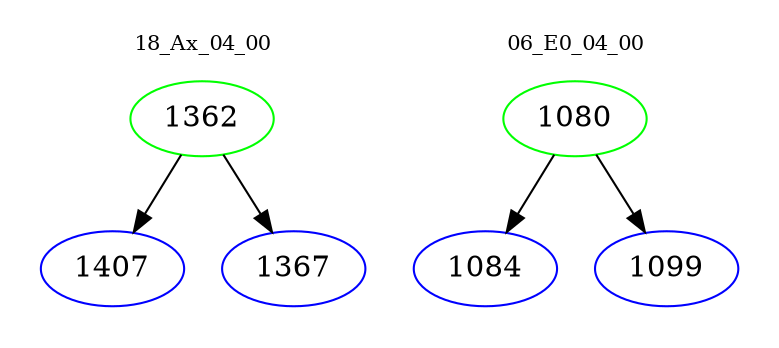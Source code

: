 digraph{
subgraph cluster_0 {
color = white
label = "18_Ax_04_00";
fontsize=10;
T0_1362 [label="1362", color="green"]
T0_1362 -> T0_1407 [color="black"]
T0_1407 [label="1407", color="blue"]
T0_1362 -> T0_1367 [color="black"]
T0_1367 [label="1367", color="blue"]
}
subgraph cluster_1 {
color = white
label = "06_E0_04_00";
fontsize=10;
T1_1080 [label="1080", color="green"]
T1_1080 -> T1_1084 [color="black"]
T1_1084 [label="1084", color="blue"]
T1_1080 -> T1_1099 [color="black"]
T1_1099 [label="1099", color="blue"]
}
}
